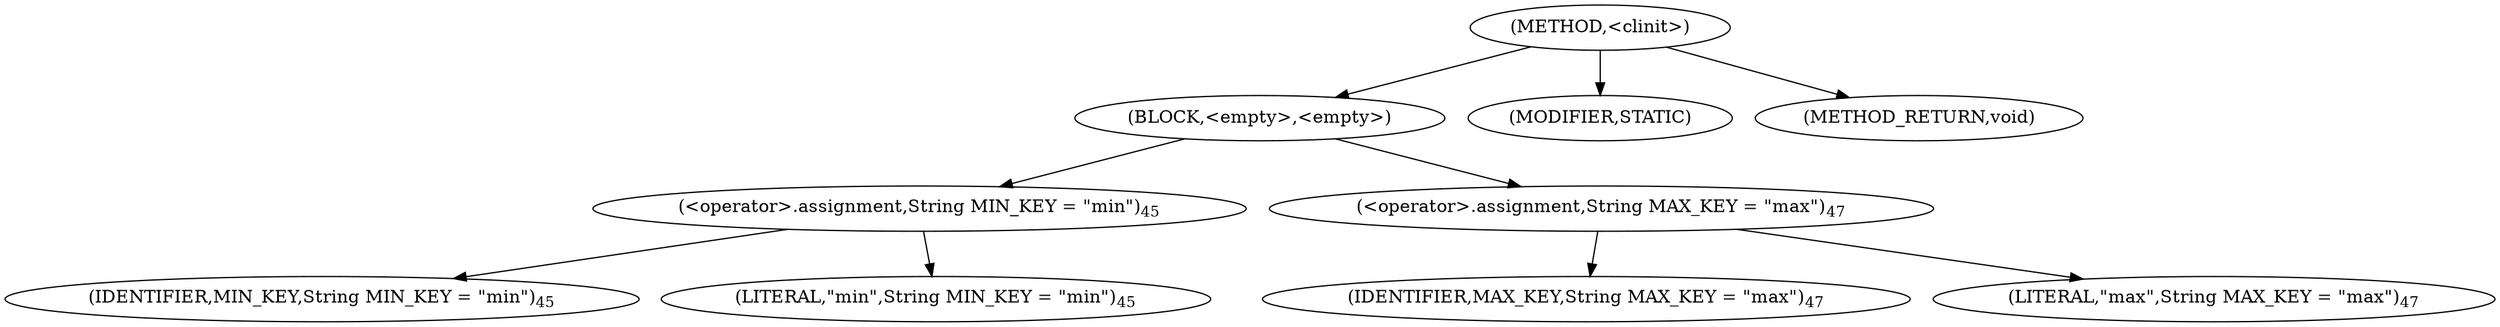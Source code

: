digraph "&lt;clinit&gt;" {  
"382" [label = <(METHOD,&lt;clinit&gt;)> ]
"383" [label = <(BLOCK,&lt;empty&gt;,&lt;empty&gt;)> ]
"384" [label = <(&lt;operator&gt;.assignment,String MIN_KEY = &quot;min&quot;)<SUB>45</SUB>> ]
"385" [label = <(IDENTIFIER,MIN_KEY,String MIN_KEY = &quot;min&quot;)<SUB>45</SUB>> ]
"386" [label = <(LITERAL,&quot;min&quot;,String MIN_KEY = &quot;min&quot;)<SUB>45</SUB>> ]
"387" [label = <(&lt;operator&gt;.assignment,String MAX_KEY = &quot;max&quot;)<SUB>47</SUB>> ]
"388" [label = <(IDENTIFIER,MAX_KEY,String MAX_KEY = &quot;max&quot;)<SUB>47</SUB>> ]
"389" [label = <(LITERAL,&quot;max&quot;,String MAX_KEY = &quot;max&quot;)<SUB>47</SUB>> ]
"390" [label = <(MODIFIER,STATIC)> ]
"391" [label = <(METHOD_RETURN,void)> ]
  "382" -> "383" 
  "382" -> "390" 
  "382" -> "391" 
  "383" -> "384" 
  "383" -> "387" 
  "384" -> "385" 
  "384" -> "386" 
  "387" -> "388" 
  "387" -> "389" 
}
